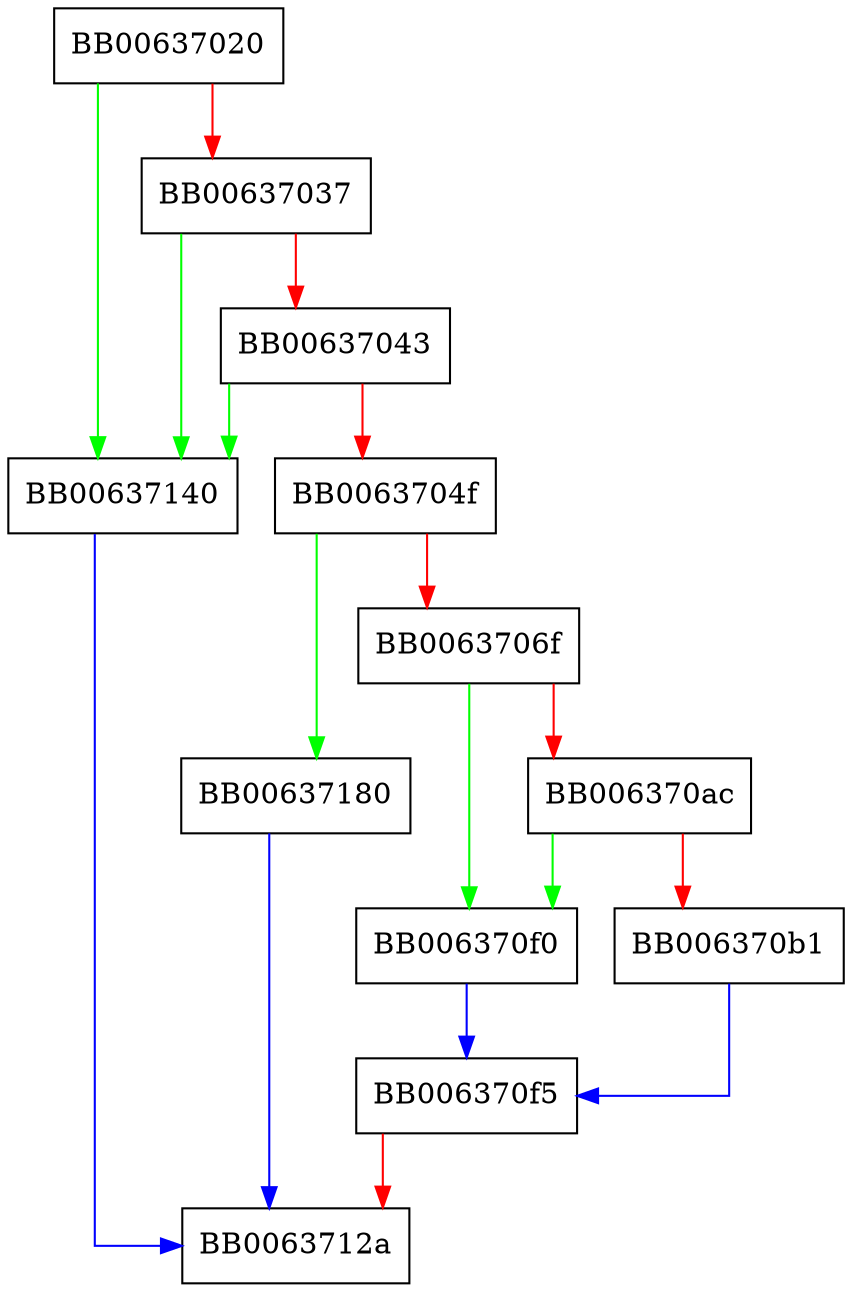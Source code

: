 digraph EVP_PKEY_CTX_set_rsa_pss_keygen_md_name {
  node [shape="box"];
  graph [splines=ortho];
  BB00637020 -> BB00637140 [color="green"];
  BB00637020 -> BB00637037 [color="red"];
  BB00637037 -> BB00637140 [color="green"];
  BB00637037 -> BB00637043 [color="red"];
  BB00637043 -> BB00637140 [color="green"];
  BB00637043 -> BB0063704f [color="red"];
  BB0063704f -> BB00637180 [color="green"];
  BB0063704f -> BB0063706f [color="red"];
  BB0063706f -> BB006370f0 [color="green"];
  BB0063706f -> BB006370ac [color="red"];
  BB006370ac -> BB006370f0 [color="green"];
  BB006370ac -> BB006370b1 [color="red"];
  BB006370b1 -> BB006370f5 [color="blue"];
  BB006370f0 -> BB006370f5 [color="blue"];
  BB006370f5 -> BB0063712a [color="red"];
  BB00637140 -> BB0063712a [color="blue"];
  BB00637180 -> BB0063712a [color="blue"];
}